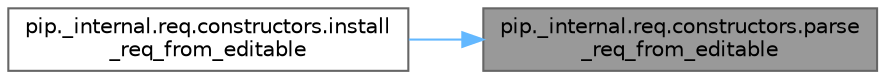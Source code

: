 digraph "pip._internal.req.constructors.parse_req_from_editable"
{
 // LATEX_PDF_SIZE
  bgcolor="transparent";
  edge [fontname=Helvetica,fontsize=10,labelfontname=Helvetica,labelfontsize=10];
  node [fontname=Helvetica,fontsize=10,shape=box,height=0.2,width=0.4];
  rankdir="RL";
  Node1 [id="Node000001",label="pip._internal.req.constructors.parse\l_req_from_editable",height=0.2,width=0.4,color="gray40", fillcolor="grey60", style="filled", fontcolor="black",tooltip=" "];
  Node1 -> Node2 [id="edge1_Node000001_Node000002",dir="back",color="steelblue1",style="solid",tooltip=" "];
  Node2 [id="Node000002",label="pip._internal.req.constructors.install\l_req_from_editable",height=0.2,width=0.4,color="grey40", fillcolor="white", style="filled",URL="$namespacepip_1_1__internal_1_1req_1_1constructors.html#ad80602dbcbe6b44573cd9af527431d57",tooltip=" "];
}
